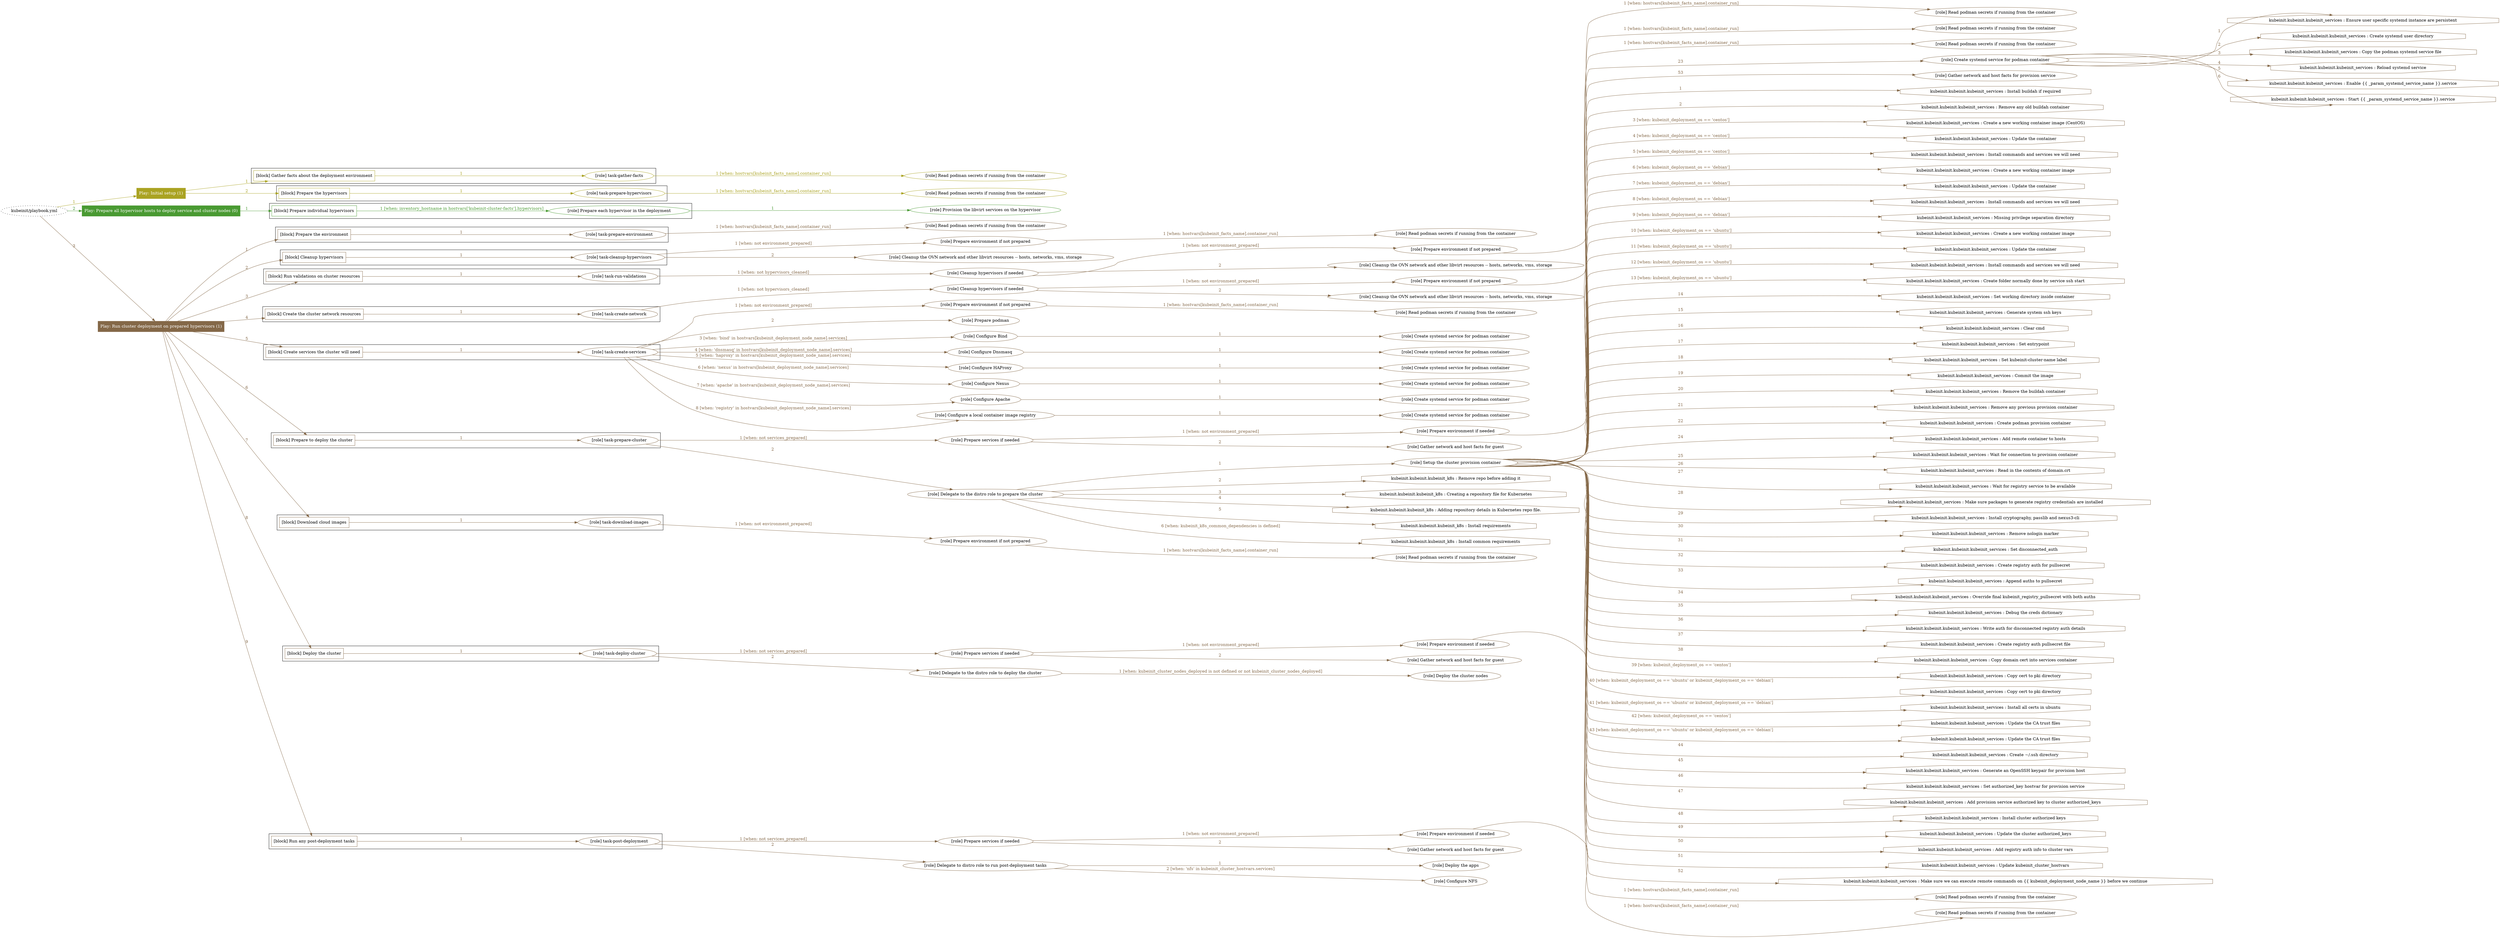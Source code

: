 digraph {
	graph [concentrate=true ordering=in rankdir=LR ratio=fill]
	edge [esep=5 sep=10]
	"kubeinit/playbook.yml" [id=root_node style=dotted]
	play_0ba2136a [label="Play: Initial setup (1)" color="#aaa322" fontcolor="#ffffff" id=play_0ba2136a shape=box style=filled tooltip=localhost]
	"kubeinit/playbook.yml" -> play_0ba2136a [label="1 " color="#aaa322" fontcolor="#aaa322" id=edge_332ae677 labeltooltip="1 " tooltip="1 "]
	subgraph "Read podman secrets if running from the container" {
		role_c14c9517 [label="[role] Read podman secrets if running from the container" color="#aaa322" id=role_c14c9517 tooltip="Read podman secrets if running from the container"]
	}
	subgraph "task-gather-facts" {
		role_7daa5fba [label="[role] task-gather-facts" color="#aaa322" id=role_7daa5fba tooltip="task-gather-facts"]
		role_7daa5fba -> role_c14c9517 [label="1 [when: hostvars[kubeinit_facts_name].container_run]" color="#aaa322" fontcolor="#aaa322" id=edge_89282aee labeltooltip="1 [when: hostvars[kubeinit_facts_name].container_run]" tooltip="1 [when: hostvars[kubeinit_facts_name].container_run]"]
	}
	subgraph "Read podman secrets if running from the container" {
		role_db1b0ba3 [label="[role] Read podman secrets if running from the container" color="#aaa322" id=role_db1b0ba3 tooltip="Read podman secrets if running from the container"]
	}
	subgraph "task-prepare-hypervisors" {
		role_7960cc71 [label="[role] task-prepare-hypervisors" color="#aaa322" id=role_7960cc71 tooltip="task-prepare-hypervisors"]
		role_7960cc71 -> role_db1b0ba3 [label="1 [when: hostvars[kubeinit_facts_name].container_run]" color="#aaa322" fontcolor="#aaa322" id=edge_1e0413d6 labeltooltip="1 [when: hostvars[kubeinit_facts_name].container_run]" tooltip="1 [when: hostvars[kubeinit_facts_name].container_run]"]
	}
	subgraph "Play: Initial setup (1)" {
		play_0ba2136a -> block_e71c51a2 [label=1 color="#aaa322" fontcolor="#aaa322" id=edge_403ffa52 labeltooltip=1 tooltip=1]
		subgraph cluster_block_e71c51a2 {
			block_e71c51a2 [label="[block] Gather facts about the deployment environment" color="#aaa322" id=block_e71c51a2 labeltooltip="Gather facts about the deployment environment" shape=box tooltip="Gather facts about the deployment environment"]
			block_e71c51a2 -> role_7daa5fba [label="1 " color="#aaa322" fontcolor="#aaa322" id=edge_ac3d7f9f labeltooltip="1 " tooltip="1 "]
		}
		play_0ba2136a -> block_d72e87c9 [label=2 color="#aaa322" fontcolor="#aaa322" id=edge_67ad3d27 labeltooltip=2 tooltip=2]
		subgraph cluster_block_d72e87c9 {
			block_d72e87c9 [label="[block] Prepare the hypervisors" color="#aaa322" id=block_d72e87c9 labeltooltip="Prepare the hypervisors" shape=box tooltip="Prepare the hypervisors"]
			block_d72e87c9 -> role_7960cc71 [label="1 " color="#aaa322" fontcolor="#aaa322" id=edge_ad7f5e03 labeltooltip="1 " tooltip="1 "]
		}
	}
	play_9544e704 [label="Play: Prepare all hypervisor hosts to deploy service and cluster nodes (0)" color="#499a32" fontcolor="#ffffff" id=play_9544e704 shape=box style=filled tooltip="Play: Prepare all hypervisor hosts to deploy service and cluster nodes (0)"]
	"kubeinit/playbook.yml" -> play_9544e704 [label="2 " color="#499a32" fontcolor="#499a32" id=edge_bacfd36c labeltooltip="2 " tooltip="2 "]
	subgraph "Provision the libvirt services on the hypervisor" {
		role_4ec8ac60 [label="[role] Provision the libvirt services on the hypervisor" color="#499a32" id=role_4ec8ac60 tooltip="Provision the libvirt services on the hypervisor"]
	}
	subgraph "Prepare each hypervisor in the deployment" {
		role_5397a190 [label="[role] Prepare each hypervisor in the deployment" color="#499a32" id=role_5397a190 tooltip="Prepare each hypervisor in the deployment"]
		role_5397a190 -> role_4ec8ac60 [label="1 " color="#499a32" fontcolor="#499a32" id=edge_c6e7a2c5 labeltooltip="1 " tooltip="1 "]
	}
	subgraph "Play: Prepare all hypervisor hosts to deploy service and cluster nodes (0)" {
		play_9544e704 -> block_567916b9 [label=1 color="#499a32" fontcolor="#499a32" id=edge_d78f35e6 labeltooltip=1 tooltip=1]
		subgraph cluster_block_567916b9 {
			block_567916b9 [label="[block] Prepare individual hypervisors" color="#499a32" id=block_567916b9 labeltooltip="Prepare individual hypervisors" shape=box tooltip="Prepare individual hypervisors"]
			block_567916b9 -> role_5397a190 [label="1 [when: inventory_hostname in hostvars['kubeinit-cluster-facts'].hypervisors]" color="#499a32" fontcolor="#499a32" id=edge_1f843fb1 labeltooltip="1 [when: inventory_hostname in hostvars['kubeinit-cluster-facts'].hypervisors]" tooltip="1 [when: inventory_hostname in hostvars['kubeinit-cluster-facts'].hypervisors]"]
		}
	}
	play_b18ec716 [label="Play: Run cluster deployment on prepared hypervisors (1)" color="#846848" fontcolor="#ffffff" id=play_b18ec716 shape=box style=filled tooltip=localhost]
	"kubeinit/playbook.yml" -> play_b18ec716 [label="3 " color="#846848" fontcolor="#846848" id=edge_6fe90cd3 labeltooltip="3 " tooltip="3 "]
	subgraph "Read podman secrets if running from the container" {
		role_c4cecdaf [label="[role] Read podman secrets if running from the container" color="#846848" id=role_c4cecdaf tooltip="Read podman secrets if running from the container"]
	}
	subgraph "task-prepare-environment" {
		role_ec1c5658 [label="[role] task-prepare-environment" color="#846848" id=role_ec1c5658 tooltip="task-prepare-environment"]
		role_ec1c5658 -> role_c4cecdaf [label="1 [when: hostvars[kubeinit_facts_name].container_run]" color="#846848" fontcolor="#846848" id=edge_9114af80 labeltooltip="1 [when: hostvars[kubeinit_facts_name].container_run]" tooltip="1 [when: hostvars[kubeinit_facts_name].container_run]"]
	}
	subgraph "Read podman secrets if running from the container" {
		role_b3ad7a47 [label="[role] Read podman secrets if running from the container" color="#846848" id=role_b3ad7a47 tooltip="Read podman secrets if running from the container"]
	}
	subgraph "Prepare environment if not prepared" {
		role_02d41097 [label="[role] Prepare environment if not prepared" color="#846848" id=role_02d41097 tooltip="Prepare environment if not prepared"]
		role_02d41097 -> role_b3ad7a47 [label="1 [when: hostvars[kubeinit_facts_name].container_run]" color="#846848" fontcolor="#846848" id=edge_b31ab987 labeltooltip="1 [when: hostvars[kubeinit_facts_name].container_run]" tooltip="1 [when: hostvars[kubeinit_facts_name].container_run]"]
	}
	subgraph "Cleanup the OVN network and other libvirt resources -- hosts, networks, vms, storage" {
		role_105a078b [label="[role] Cleanup the OVN network and other libvirt resources -- hosts, networks, vms, storage" color="#846848" id=role_105a078b tooltip="Cleanup the OVN network and other libvirt resources -- hosts, networks, vms, storage"]
	}
	subgraph "task-cleanup-hypervisors" {
		role_69e13b3a [label="[role] task-cleanup-hypervisors" color="#846848" id=role_69e13b3a tooltip="task-cleanup-hypervisors"]
		role_69e13b3a -> role_02d41097 [label="1 [when: not environment_prepared]" color="#846848" fontcolor="#846848" id=edge_9c469ee2 labeltooltip="1 [when: not environment_prepared]" tooltip="1 [when: not environment_prepared]"]
		role_69e13b3a -> role_105a078b [label="2 " color="#846848" fontcolor="#846848" id=edge_967cd816 labeltooltip="2 " tooltip="2 "]
	}
	subgraph "Read podman secrets if running from the container" {
		role_7f1274ab [label="[role] Read podman secrets if running from the container" color="#846848" id=role_7f1274ab tooltip="Read podman secrets if running from the container"]
	}
	subgraph "Prepare environment if not prepared" {
		role_98ac417e [label="[role] Prepare environment if not prepared" color="#846848" id=role_98ac417e tooltip="Prepare environment if not prepared"]
		role_98ac417e -> role_7f1274ab [label="1 [when: hostvars[kubeinit_facts_name].container_run]" color="#846848" fontcolor="#846848" id=edge_4436a02e labeltooltip="1 [when: hostvars[kubeinit_facts_name].container_run]" tooltip="1 [when: hostvars[kubeinit_facts_name].container_run]"]
	}
	subgraph "Cleanup the OVN network and other libvirt resources -- hosts, networks, vms, storage" {
		role_f9ce10bc [label="[role] Cleanup the OVN network and other libvirt resources -- hosts, networks, vms, storage" color="#846848" id=role_f9ce10bc tooltip="Cleanup the OVN network and other libvirt resources -- hosts, networks, vms, storage"]
	}
	subgraph "Cleanup hypervisors if needed" {
		role_553006a9 [label="[role] Cleanup hypervisors if needed" color="#846848" id=role_553006a9 tooltip="Cleanup hypervisors if needed"]
		role_553006a9 -> role_98ac417e [label="1 [when: not environment_prepared]" color="#846848" fontcolor="#846848" id=edge_1a784efb labeltooltip="1 [when: not environment_prepared]" tooltip="1 [when: not environment_prepared]"]
		role_553006a9 -> role_f9ce10bc [label="2 " color="#846848" fontcolor="#846848" id=edge_523fcb72 labeltooltip="2 " tooltip="2 "]
	}
	subgraph "task-run-validations" {
		role_cc6699e7 [label="[role] task-run-validations" color="#846848" id=role_cc6699e7 tooltip="task-run-validations"]
		role_cc6699e7 -> role_553006a9 [label="1 [when: not hypervisors_cleaned]" color="#846848" fontcolor="#846848" id=edge_fb75f1ad labeltooltip="1 [when: not hypervisors_cleaned]" tooltip="1 [when: not hypervisors_cleaned]"]
	}
	subgraph "Read podman secrets if running from the container" {
		role_2300cdd7 [label="[role] Read podman secrets if running from the container" color="#846848" id=role_2300cdd7 tooltip="Read podman secrets if running from the container"]
	}
	subgraph "Prepare environment if not prepared" {
		role_e1da5ed8 [label="[role] Prepare environment if not prepared" color="#846848" id=role_e1da5ed8 tooltip="Prepare environment if not prepared"]
		role_e1da5ed8 -> role_2300cdd7 [label="1 [when: hostvars[kubeinit_facts_name].container_run]" color="#846848" fontcolor="#846848" id=edge_66975244 labeltooltip="1 [when: hostvars[kubeinit_facts_name].container_run]" tooltip="1 [when: hostvars[kubeinit_facts_name].container_run]"]
	}
	subgraph "Cleanup the OVN network and other libvirt resources -- hosts, networks, vms, storage" {
		role_d4ea939c [label="[role] Cleanup the OVN network and other libvirt resources -- hosts, networks, vms, storage" color="#846848" id=role_d4ea939c tooltip="Cleanup the OVN network and other libvirt resources -- hosts, networks, vms, storage"]
	}
	subgraph "Cleanup hypervisors if needed" {
		role_f3ccf241 [label="[role] Cleanup hypervisors if needed" color="#846848" id=role_f3ccf241 tooltip="Cleanup hypervisors if needed"]
		role_f3ccf241 -> role_e1da5ed8 [label="1 [when: not environment_prepared]" color="#846848" fontcolor="#846848" id=edge_3c836bc2 labeltooltip="1 [when: not environment_prepared]" tooltip="1 [when: not environment_prepared]"]
		role_f3ccf241 -> role_d4ea939c [label="2 " color="#846848" fontcolor="#846848" id=edge_455e53e6 labeltooltip="2 " tooltip="2 "]
	}
	subgraph "task-create-network" {
		role_f9ac57cb [label="[role] task-create-network" color="#846848" id=role_f9ac57cb tooltip="task-create-network"]
		role_f9ac57cb -> role_f3ccf241 [label="1 [when: not hypervisors_cleaned]" color="#846848" fontcolor="#846848" id=edge_8172005e labeltooltip="1 [when: not hypervisors_cleaned]" tooltip="1 [when: not hypervisors_cleaned]"]
	}
	subgraph "Read podman secrets if running from the container" {
		role_d013100e [label="[role] Read podman secrets if running from the container" color="#846848" id=role_d013100e tooltip="Read podman secrets if running from the container"]
	}
	subgraph "Prepare environment if not prepared" {
		role_8fdbf82b [label="[role] Prepare environment if not prepared" color="#846848" id=role_8fdbf82b tooltip="Prepare environment if not prepared"]
		role_8fdbf82b -> role_d013100e [label="1 [when: hostvars[kubeinit_facts_name].container_run]" color="#846848" fontcolor="#846848" id=edge_6524a38d labeltooltip="1 [when: hostvars[kubeinit_facts_name].container_run]" tooltip="1 [when: hostvars[kubeinit_facts_name].container_run]"]
	}
	subgraph "Prepare podman" {
		role_a74ee937 [label="[role] Prepare podman" color="#846848" id=role_a74ee937 tooltip="Prepare podman"]
	}
	subgraph "Create systemd service for podman container" {
		role_bd79883c [label="[role] Create systemd service for podman container" color="#846848" id=role_bd79883c tooltip="Create systemd service for podman container"]
	}
	subgraph "Configure Bind" {
		role_3076d613 [label="[role] Configure Bind" color="#846848" id=role_3076d613 tooltip="Configure Bind"]
		role_3076d613 -> role_bd79883c [label="1 " color="#846848" fontcolor="#846848" id=edge_b653f6b6 labeltooltip="1 " tooltip="1 "]
	}
	subgraph "Create systemd service for podman container" {
		role_860301b8 [label="[role] Create systemd service for podman container" color="#846848" id=role_860301b8 tooltip="Create systemd service for podman container"]
	}
	subgraph "Configure Dnsmasq" {
		role_c1beb1f9 [label="[role] Configure Dnsmasq" color="#846848" id=role_c1beb1f9 tooltip="Configure Dnsmasq"]
		role_c1beb1f9 -> role_860301b8 [label="1 " color="#846848" fontcolor="#846848" id=edge_88a6302c labeltooltip="1 " tooltip="1 "]
	}
	subgraph "Create systemd service for podman container" {
		role_5808fc3a [label="[role] Create systemd service for podman container" color="#846848" id=role_5808fc3a tooltip="Create systemd service for podman container"]
	}
	subgraph "Configure HAProxy" {
		role_23f6b874 [label="[role] Configure HAProxy" color="#846848" id=role_23f6b874 tooltip="Configure HAProxy"]
		role_23f6b874 -> role_5808fc3a [label="1 " color="#846848" fontcolor="#846848" id=edge_61654476 labeltooltip="1 " tooltip="1 "]
	}
	subgraph "Create systemd service for podman container" {
		role_d85bd9c1 [label="[role] Create systemd service for podman container" color="#846848" id=role_d85bd9c1 tooltip="Create systemd service for podman container"]
	}
	subgraph "Configure Nexus" {
		role_9171866d [label="[role] Configure Nexus" color="#846848" id=role_9171866d tooltip="Configure Nexus"]
		role_9171866d -> role_d85bd9c1 [label="1 " color="#846848" fontcolor="#846848" id=edge_f7c415fc labeltooltip="1 " tooltip="1 "]
	}
	subgraph "Create systemd service for podman container" {
		role_10016ae5 [label="[role] Create systemd service for podman container" color="#846848" id=role_10016ae5 tooltip="Create systemd service for podman container"]
	}
	subgraph "Configure Apache" {
		role_c667eaf4 [label="[role] Configure Apache" color="#846848" id=role_c667eaf4 tooltip="Configure Apache"]
		role_c667eaf4 -> role_10016ae5 [label="1 " color="#846848" fontcolor="#846848" id=edge_6b9ccc88 labeltooltip="1 " tooltip="1 "]
	}
	subgraph "Create systemd service for podman container" {
		role_b136ef25 [label="[role] Create systemd service for podman container" color="#846848" id=role_b136ef25 tooltip="Create systemd service for podman container"]
	}
	subgraph "Configure a local container image registry" {
		role_600428c1 [label="[role] Configure a local container image registry" color="#846848" id=role_600428c1 tooltip="Configure a local container image registry"]
		role_600428c1 -> role_b136ef25 [label="1 " color="#846848" fontcolor="#846848" id=edge_30e18cb2 labeltooltip="1 " tooltip="1 "]
	}
	subgraph "task-create-services" {
		role_df6e6a59 [label="[role] task-create-services" color="#846848" id=role_df6e6a59 tooltip="task-create-services"]
		role_df6e6a59 -> role_8fdbf82b [label="1 [when: not environment_prepared]" color="#846848" fontcolor="#846848" id=edge_d7bdbea6 labeltooltip="1 [when: not environment_prepared]" tooltip="1 [when: not environment_prepared]"]
		role_df6e6a59 -> role_a74ee937 [label="2 " color="#846848" fontcolor="#846848" id=edge_711145c2 labeltooltip="2 " tooltip="2 "]
		role_df6e6a59 -> role_3076d613 [label="3 [when: 'bind' in hostvars[kubeinit_deployment_node_name].services]" color="#846848" fontcolor="#846848" id=edge_3589ae02 labeltooltip="3 [when: 'bind' in hostvars[kubeinit_deployment_node_name].services]" tooltip="3 [when: 'bind' in hostvars[kubeinit_deployment_node_name].services]"]
		role_df6e6a59 -> role_c1beb1f9 [label="4 [when: 'dnsmasq' in hostvars[kubeinit_deployment_node_name].services]" color="#846848" fontcolor="#846848" id=edge_1629a50a labeltooltip="4 [when: 'dnsmasq' in hostvars[kubeinit_deployment_node_name].services]" tooltip="4 [when: 'dnsmasq' in hostvars[kubeinit_deployment_node_name].services]"]
		role_df6e6a59 -> role_23f6b874 [label="5 [when: 'haproxy' in hostvars[kubeinit_deployment_node_name].services]" color="#846848" fontcolor="#846848" id=edge_6f872469 labeltooltip="5 [when: 'haproxy' in hostvars[kubeinit_deployment_node_name].services]" tooltip="5 [when: 'haproxy' in hostvars[kubeinit_deployment_node_name].services]"]
		role_df6e6a59 -> role_9171866d [label="6 [when: 'nexus' in hostvars[kubeinit_deployment_node_name].services]" color="#846848" fontcolor="#846848" id=edge_265f8070 labeltooltip="6 [when: 'nexus' in hostvars[kubeinit_deployment_node_name].services]" tooltip="6 [when: 'nexus' in hostvars[kubeinit_deployment_node_name].services]"]
		role_df6e6a59 -> role_c667eaf4 [label="7 [when: 'apache' in hostvars[kubeinit_deployment_node_name].services]" color="#846848" fontcolor="#846848" id=edge_6211f787 labeltooltip="7 [when: 'apache' in hostvars[kubeinit_deployment_node_name].services]" tooltip="7 [when: 'apache' in hostvars[kubeinit_deployment_node_name].services]"]
		role_df6e6a59 -> role_600428c1 [label="8 [when: 'registry' in hostvars[kubeinit_deployment_node_name].services]" color="#846848" fontcolor="#846848" id=edge_b5a06f01 labeltooltip="8 [when: 'registry' in hostvars[kubeinit_deployment_node_name].services]" tooltip="8 [when: 'registry' in hostvars[kubeinit_deployment_node_name].services]"]
	}
	subgraph "Read podman secrets if running from the container" {
		role_c348fe24 [label="[role] Read podman secrets if running from the container" color="#846848" id=role_c348fe24 tooltip="Read podman secrets if running from the container"]
	}
	subgraph "Prepare environment if needed" {
		role_11c9d483 [label="[role] Prepare environment if needed" color="#846848" id=role_11c9d483 tooltip="Prepare environment if needed"]
		role_11c9d483 -> role_c348fe24 [label="1 [when: hostvars[kubeinit_facts_name].container_run]" color="#846848" fontcolor="#846848" id=edge_e47213ed labeltooltip="1 [when: hostvars[kubeinit_facts_name].container_run]" tooltip="1 [when: hostvars[kubeinit_facts_name].container_run]"]
	}
	subgraph "Gather network and host facts for guest" {
		role_8d29f930 [label="[role] Gather network and host facts for guest" color="#846848" id=role_8d29f930 tooltip="Gather network and host facts for guest"]
	}
	subgraph "Prepare services if needed" {
		role_997c5fde [label="[role] Prepare services if needed" color="#846848" id=role_997c5fde tooltip="Prepare services if needed"]
		role_997c5fde -> role_11c9d483 [label="1 [when: not environment_prepared]" color="#846848" fontcolor="#846848" id=edge_046222c7 labeltooltip="1 [when: not environment_prepared]" tooltip="1 [when: not environment_prepared]"]
		role_997c5fde -> role_8d29f930 [label="2 " color="#846848" fontcolor="#846848" id=edge_2f64a11a labeltooltip="2 " tooltip="2 "]
	}
	subgraph "Create systemd service for podman container" {
		role_7e517680 [label="[role] Create systemd service for podman container" color="#846848" id=role_7e517680 tooltip="Create systemd service for podman container"]
		task_e3fd426e [label="kubeinit.kubeinit.kubeinit_services : Ensure user specific systemd instance are persistent" color="#846848" id=task_e3fd426e shape=octagon tooltip="kubeinit.kubeinit.kubeinit_services : Ensure user specific systemd instance are persistent"]
		role_7e517680 -> task_e3fd426e [label="1 " color="#846848" fontcolor="#846848" id=edge_7b5674c5 labeltooltip="1 " tooltip="1 "]
		task_47b87043 [label="kubeinit.kubeinit.kubeinit_services : Create systemd user directory" color="#846848" id=task_47b87043 shape=octagon tooltip="kubeinit.kubeinit.kubeinit_services : Create systemd user directory"]
		role_7e517680 -> task_47b87043 [label="2 " color="#846848" fontcolor="#846848" id=edge_207fb28a labeltooltip="2 " tooltip="2 "]
		task_6f79611b [label="kubeinit.kubeinit.kubeinit_services : Copy the podman systemd service file" color="#846848" id=task_6f79611b shape=octagon tooltip="kubeinit.kubeinit.kubeinit_services : Copy the podman systemd service file"]
		role_7e517680 -> task_6f79611b [label="3 " color="#846848" fontcolor="#846848" id=edge_e4b59ec5 labeltooltip="3 " tooltip="3 "]
		task_bb8818fa [label="kubeinit.kubeinit.kubeinit_services : Reload systemd service" color="#846848" id=task_bb8818fa shape=octagon tooltip="kubeinit.kubeinit.kubeinit_services : Reload systemd service"]
		role_7e517680 -> task_bb8818fa [label="4 " color="#846848" fontcolor="#846848" id=edge_f98791cf labeltooltip="4 " tooltip="4 "]
		task_b9e3bd03 [label="kubeinit.kubeinit.kubeinit_services : Enable {{ _param_systemd_service_name }}.service" color="#846848" id=task_b9e3bd03 shape=octagon tooltip="kubeinit.kubeinit.kubeinit_services : Enable {{ _param_systemd_service_name }}.service"]
		role_7e517680 -> task_b9e3bd03 [label="5 " color="#846848" fontcolor="#846848" id=edge_67721a7e labeltooltip="5 " tooltip="5 "]
		task_c9441a13 [label="kubeinit.kubeinit.kubeinit_services : Start {{ _param_systemd_service_name }}.service" color="#846848" id=task_c9441a13 shape=octagon tooltip="kubeinit.kubeinit.kubeinit_services : Start {{ _param_systemd_service_name }}.service"]
		role_7e517680 -> task_c9441a13 [label="6 " color="#846848" fontcolor="#846848" id=edge_f9ffc861 labeltooltip="6 " tooltip="6 "]
	}
	subgraph "Gather network and host facts for provision service" {
		role_1fe47148 [label="[role] Gather network and host facts for provision service" color="#846848" id=role_1fe47148 tooltip="Gather network and host facts for provision service"]
	}
	subgraph "Setup the cluster provision container" {
		role_d51685d5 [label="[role] Setup the cluster provision container" color="#846848" id=role_d51685d5 tooltip="Setup the cluster provision container"]
		task_f02abffd [label="kubeinit.kubeinit.kubeinit_services : Install buildah if required" color="#846848" id=task_f02abffd shape=octagon tooltip="kubeinit.kubeinit.kubeinit_services : Install buildah if required"]
		role_d51685d5 -> task_f02abffd [label="1 " color="#846848" fontcolor="#846848" id=edge_524f3141 labeltooltip="1 " tooltip="1 "]
		task_51d1bb4f [label="kubeinit.kubeinit.kubeinit_services : Remove any old buildah container" color="#846848" id=task_51d1bb4f shape=octagon tooltip="kubeinit.kubeinit.kubeinit_services : Remove any old buildah container"]
		role_d51685d5 -> task_51d1bb4f [label="2 " color="#846848" fontcolor="#846848" id=edge_cee35186 labeltooltip="2 " tooltip="2 "]
		task_edfacff5 [label="kubeinit.kubeinit.kubeinit_services : Create a new working container image (CentOS)" color="#846848" id=task_edfacff5 shape=octagon tooltip="kubeinit.kubeinit.kubeinit_services : Create a new working container image (CentOS)"]
		role_d51685d5 -> task_edfacff5 [label="3 [when: kubeinit_deployment_os == 'centos']" color="#846848" fontcolor="#846848" id=edge_aa7d53ed labeltooltip="3 [when: kubeinit_deployment_os == 'centos']" tooltip="3 [when: kubeinit_deployment_os == 'centos']"]
		task_e5978ac1 [label="kubeinit.kubeinit.kubeinit_services : Update the container" color="#846848" id=task_e5978ac1 shape=octagon tooltip="kubeinit.kubeinit.kubeinit_services : Update the container"]
		role_d51685d5 -> task_e5978ac1 [label="4 [when: kubeinit_deployment_os == 'centos']" color="#846848" fontcolor="#846848" id=edge_3ab5a23d labeltooltip="4 [when: kubeinit_deployment_os == 'centos']" tooltip="4 [when: kubeinit_deployment_os == 'centos']"]
		task_199c5ae1 [label="kubeinit.kubeinit.kubeinit_services : Install commands and services we will need" color="#846848" id=task_199c5ae1 shape=octagon tooltip="kubeinit.kubeinit.kubeinit_services : Install commands and services we will need"]
		role_d51685d5 -> task_199c5ae1 [label="5 [when: kubeinit_deployment_os == 'centos']" color="#846848" fontcolor="#846848" id=edge_b4f37ba4 labeltooltip="5 [when: kubeinit_deployment_os == 'centos']" tooltip="5 [when: kubeinit_deployment_os == 'centos']"]
		task_c5e5cdfb [label="kubeinit.kubeinit.kubeinit_services : Create a new working container image" color="#846848" id=task_c5e5cdfb shape=octagon tooltip="kubeinit.kubeinit.kubeinit_services : Create a new working container image"]
		role_d51685d5 -> task_c5e5cdfb [label="6 [when: kubeinit_deployment_os == 'debian']" color="#846848" fontcolor="#846848" id=edge_6bb06caa labeltooltip="6 [when: kubeinit_deployment_os == 'debian']" tooltip="6 [when: kubeinit_deployment_os == 'debian']"]
		task_f25e94ea [label="kubeinit.kubeinit.kubeinit_services : Update the container" color="#846848" id=task_f25e94ea shape=octagon tooltip="kubeinit.kubeinit.kubeinit_services : Update the container"]
		role_d51685d5 -> task_f25e94ea [label="7 [when: kubeinit_deployment_os == 'debian']" color="#846848" fontcolor="#846848" id=edge_e82a4c27 labeltooltip="7 [when: kubeinit_deployment_os == 'debian']" tooltip="7 [when: kubeinit_deployment_os == 'debian']"]
		task_af51fea4 [label="kubeinit.kubeinit.kubeinit_services : Install commands and services we will need" color="#846848" id=task_af51fea4 shape=octagon tooltip="kubeinit.kubeinit.kubeinit_services : Install commands and services we will need"]
		role_d51685d5 -> task_af51fea4 [label="8 [when: kubeinit_deployment_os == 'debian']" color="#846848" fontcolor="#846848" id=edge_9b23b7c0 labeltooltip="8 [when: kubeinit_deployment_os == 'debian']" tooltip="8 [when: kubeinit_deployment_os == 'debian']"]
		task_9bdf6b92 [label="kubeinit.kubeinit.kubeinit_services : Missing privilege separation directory" color="#846848" id=task_9bdf6b92 shape=octagon tooltip="kubeinit.kubeinit.kubeinit_services : Missing privilege separation directory"]
		role_d51685d5 -> task_9bdf6b92 [label="9 [when: kubeinit_deployment_os == 'debian']" color="#846848" fontcolor="#846848" id=edge_c021fcde labeltooltip="9 [when: kubeinit_deployment_os == 'debian']" tooltip="9 [when: kubeinit_deployment_os == 'debian']"]
		task_fba0056e [label="kubeinit.kubeinit.kubeinit_services : Create a new working container image" color="#846848" id=task_fba0056e shape=octagon tooltip="kubeinit.kubeinit.kubeinit_services : Create a new working container image"]
		role_d51685d5 -> task_fba0056e [label="10 [when: kubeinit_deployment_os == 'ubuntu']" color="#846848" fontcolor="#846848" id=edge_59e3b97b labeltooltip="10 [when: kubeinit_deployment_os == 'ubuntu']" tooltip="10 [when: kubeinit_deployment_os == 'ubuntu']"]
		task_a9651ffd [label="kubeinit.kubeinit.kubeinit_services : Update the container" color="#846848" id=task_a9651ffd shape=octagon tooltip="kubeinit.kubeinit.kubeinit_services : Update the container"]
		role_d51685d5 -> task_a9651ffd [label="11 [when: kubeinit_deployment_os == 'ubuntu']" color="#846848" fontcolor="#846848" id=edge_797386d7 labeltooltip="11 [when: kubeinit_deployment_os == 'ubuntu']" tooltip="11 [when: kubeinit_deployment_os == 'ubuntu']"]
		task_05ced828 [label="kubeinit.kubeinit.kubeinit_services : Install commands and services we will need" color="#846848" id=task_05ced828 shape=octagon tooltip="kubeinit.kubeinit.kubeinit_services : Install commands and services we will need"]
		role_d51685d5 -> task_05ced828 [label="12 [when: kubeinit_deployment_os == 'ubuntu']" color="#846848" fontcolor="#846848" id=edge_a0c25dad labeltooltip="12 [when: kubeinit_deployment_os == 'ubuntu']" tooltip="12 [when: kubeinit_deployment_os == 'ubuntu']"]
		task_31628174 [label="kubeinit.kubeinit.kubeinit_services : Create folder normally done by service ssh start" color="#846848" id=task_31628174 shape=octagon tooltip="kubeinit.kubeinit.kubeinit_services : Create folder normally done by service ssh start"]
		role_d51685d5 -> task_31628174 [label="13 [when: kubeinit_deployment_os == 'ubuntu']" color="#846848" fontcolor="#846848" id=edge_821c8d47 labeltooltip="13 [when: kubeinit_deployment_os == 'ubuntu']" tooltip="13 [when: kubeinit_deployment_os == 'ubuntu']"]
		task_80da6f7e [label="kubeinit.kubeinit.kubeinit_services : Set working directory inside container" color="#846848" id=task_80da6f7e shape=octagon tooltip="kubeinit.kubeinit.kubeinit_services : Set working directory inside container"]
		role_d51685d5 -> task_80da6f7e [label="14 " color="#846848" fontcolor="#846848" id=edge_94954242 labeltooltip="14 " tooltip="14 "]
		task_c9ddcbbf [label="kubeinit.kubeinit.kubeinit_services : Generate system ssh keys" color="#846848" id=task_c9ddcbbf shape=octagon tooltip="kubeinit.kubeinit.kubeinit_services : Generate system ssh keys"]
		role_d51685d5 -> task_c9ddcbbf [label="15 " color="#846848" fontcolor="#846848" id=edge_2b6c138a labeltooltip="15 " tooltip="15 "]
		task_0ade0e5a [label="kubeinit.kubeinit.kubeinit_services : Clear cmd" color="#846848" id=task_0ade0e5a shape=octagon tooltip="kubeinit.kubeinit.kubeinit_services : Clear cmd"]
		role_d51685d5 -> task_0ade0e5a [label="16 " color="#846848" fontcolor="#846848" id=edge_406843b9 labeltooltip="16 " tooltip="16 "]
		task_8636c6cd [label="kubeinit.kubeinit.kubeinit_services : Set entrypoint" color="#846848" id=task_8636c6cd shape=octagon tooltip="kubeinit.kubeinit.kubeinit_services : Set entrypoint"]
		role_d51685d5 -> task_8636c6cd [label="17 " color="#846848" fontcolor="#846848" id=edge_1320fe51 labeltooltip="17 " tooltip="17 "]
		task_80b8639e [label="kubeinit.kubeinit.kubeinit_services : Set kubeinit-cluster-name label" color="#846848" id=task_80b8639e shape=octagon tooltip="kubeinit.kubeinit.kubeinit_services : Set kubeinit-cluster-name label"]
		role_d51685d5 -> task_80b8639e [label="18 " color="#846848" fontcolor="#846848" id=edge_3cca2781 labeltooltip="18 " tooltip="18 "]
		task_9e03425e [label="kubeinit.kubeinit.kubeinit_services : Commit the image" color="#846848" id=task_9e03425e shape=octagon tooltip="kubeinit.kubeinit.kubeinit_services : Commit the image"]
		role_d51685d5 -> task_9e03425e [label="19 " color="#846848" fontcolor="#846848" id=edge_cd7852c7 labeltooltip="19 " tooltip="19 "]
		task_982ee4ef [label="kubeinit.kubeinit.kubeinit_services : Remove the buildah container" color="#846848" id=task_982ee4ef shape=octagon tooltip="kubeinit.kubeinit.kubeinit_services : Remove the buildah container"]
		role_d51685d5 -> task_982ee4ef [label="20 " color="#846848" fontcolor="#846848" id=edge_0e6a5231 labeltooltip="20 " tooltip="20 "]
		task_cf05c081 [label="kubeinit.kubeinit.kubeinit_services : Remove any previous provision container" color="#846848" id=task_cf05c081 shape=octagon tooltip="kubeinit.kubeinit.kubeinit_services : Remove any previous provision container"]
		role_d51685d5 -> task_cf05c081 [label="21 " color="#846848" fontcolor="#846848" id=edge_2d3f21f2 labeltooltip="21 " tooltip="21 "]
		task_9eb9a491 [label="kubeinit.kubeinit.kubeinit_services : Create podman provision container" color="#846848" id=task_9eb9a491 shape=octagon tooltip="kubeinit.kubeinit.kubeinit_services : Create podman provision container"]
		role_d51685d5 -> task_9eb9a491 [label="22 " color="#846848" fontcolor="#846848" id=edge_3b2586f5 labeltooltip="22 " tooltip="22 "]
		role_d51685d5 -> role_7e517680 [label="23 " color="#846848" fontcolor="#846848" id=edge_d0a706ee labeltooltip="23 " tooltip="23 "]
		task_e614ac18 [label="kubeinit.kubeinit.kubeinit_services : Add remote container to hosts" color="#846848" id=task_e614ac18 shape=octagon tooltip="kubeinit.kubeinit.kubeinit_services : Add remote container to hosts"]
		role_d51685d5 -> task_e614ac18 [label="24 " color="#846848" fontcolor="#846848" id=edge_80ceee03 labeltooltip="24 " tooltip="24 "]
		task_ec44831e [label="kubeinit.kubeinit.kubeinit_services : Wait for connection to provision container" color="#846848" id=task_ec44831e shape=octagon tooltip="kubeinit.kubeinit.kubeinit_services : Wait for connection to provision container"]
		role_d51685d5 -> task_ec44831e [label="25 " color="#846848" fontcolor="#846848" id=edge_984b247f labeltooltip="25 " tooltip="25 "]
		task_c352fce5 [label="kubeinit.kubeinit.kubeinit_services : Read in the contents of domain.crt" color="#846848" id=task_c352fce5 shape=octagon tooltip="kubeinit.kubeinit.kubeinit_services : Read in the contents of domain.crt"]
		role_d51685d5 -> task_c352fce5 [label="26 " color="#846848" fontcolor="#846848" id=edge_f38ea57c labeltooltip="26 " tooltip="26 "]
		task_861690f9 [label="kubeinit.kubeinit.kubeinit_services : Wait for registry service to be available" color="#846848" id=task_861690f9 shape=octagon tooltip="kubeinit.kubeinit.kubeinit_services : Wait for registry service to be available"]
		role_d51685d5 -> task_861690f9 [label="27 " color="#846848" fontcolor="#846848" id=edge_98ec2c34 labeltooltip="27 " tooltip="27 "]
		task_6c4c4b36 [label="kubeinit.kubeinit.kubeinit_services : Make sure packages to generate registry credentials are installed" color="#846848" id=task_6c4c4b36 shape=octagon tooltip="kubeinit.kubeinit.kubeinit_services : Make sure packages to generate registry credentials are installed"]
		role_d51685d5 -> task_6c4c4b36 [label="28 " color="#846848" fontcolor="#846848" id=edge_6244ff6d labeltooltip="28 " tooltip="28 "]
		task_25552050 [label="kubeinit.kubeinit.kubeinit_services : Install cryptography, passlib and nexus3-cli" color="#846848" id=task_25552050 shape=octagon tooltip="kubeinit.kubeinit.kubeinit_services : Install cryptography, passlib and nexus3-cli"]
		role_d51685d5 -> task_25552050 [label="29 " color="#846848" fontcolor="#846848" id=edge_92f7264d labeltooltip="29 " tooltip="29 "]
		task_68ffa558 [label="kubeinit.kubeinit.kubeinit_services : Remove nologin marker" color="#846848" id=task_68ffa558 shape=octagon tooltip="kubeinit.kubeinit.kubeinit_services : Remove nologin marker"]
		role_d51685d5 -> task_68ffa558 [label="30 " color="#846848" fontcolor="#846848" id=edge_2486073c labeltooltip="30 " tooltip="30 "]
		task_6524fa84 [label="kubeinit.kubeinit.kubeinit_services : Set disconnected_auth" color="#846848" id=task_6524fa84 shape=octagon tooltip="kubeinit.kubeinit.kubeinit_services : Set disconnected_auth"]
		role_d51685d5 -> task_6524fa84 [label="31 " color="#846848" fontcolor="#846848" id=edge_b047de1b labeltooltip="31 " tooltip="31 "]
		task_25ce1677 [label="kubeinit.kubeinit.kubeinit_services : Create registry auth for pullsecret" color="#846848" id=task_25ce1677 shape=octagon tooltip="kubeinit.kubeinit.kubeinit_services : Create registry auth for pullsecret"]
		role_d51685d5 -> task_25ce1677 [label="32 " color="#846848" fontcolor="#846848" id=edge_0451f669 labeltooltip="32 " tooltip="32 "]
		task_58999557 [label="kubeinit.kubeinit.kubeinit_services : Append auths to pullsecret" color="#846848" id=task_58999557 shape=octagon tooltip="kubeinit.kubeinit.kubeinit_services : Append auths to pullsecret"]
		role_d51685d5 -> task_58999557 [label="33 " color="#846848" fontcolor="#846848" id=edge_a30e4195 labeltooltip="33 " tooltip="33 "]
		task_ec3ac6f5 [label="kubeinit.kubeinit.kubeinit_services : Override final kubeinit_registry_pullsecret with both auths" color="#846848" id=task_ec3ac6f5 shape=octagon tooltip="kubeinit.kubeinit.kubeinit_services : Override final kubeinit_registry_pullsecret with both auths"]
		role_d51685d5 -> task_ec3ac6f5 [label="34 " color="#846848" fontcolor="#846848" id=edge_13995c45 labeltooltip="34 " tooltip="34 "]
		task_ee2cfd54 [label="kubeinit.kubeinit.kubeinit_services : Debug the creds dictionary" color="#846848" id=task_ee2cfd54 shape=octagon tooltip="kubeinit.kubeinit.kubeinit_services : Debug the creds dictionary"]
		role_d51685d5 -> task_ee2cfd54 [label="35 " color="#846848" fontcolor="#846848" id=edge_6048ace7 labeltooltip="35 " tooltip="35 "]
		task_3a827891 [label="kubeinit.kubeinit.kubeinit_services : Write auth for disconnected registry auth details" color="#846848" id=task_3a827891 shape=octagon tooltip="kubeinit.kubeinit.kubeinit_services : Write auth for disconnected registry auth details"]
		role_d51685d5 -> task_3a827891 [label="36 " color="#846848" fontcolor="#846848" id=edge_99c8f3e8 labeltooltip="36 " tooltip="36 "]
		task_f1bdb20d [label="kubeinit.kubeinit.kubeinit_services : Create registry auth pullsecret file" color="#846848" id=task_f1bdb20d shape=octagon tooltip="kubeinit.kubeinit.kubeinit_services : Create registry auth pullsecret file"]
		role_d51685d5 -> task_f1bdb20d [label="37 " color="#846848" fontcolor="#846848" id=edge_3b63fb83 labeltooltip="37 " tooltip="37 "]
		task_27ee6db0 [label="kubeinit.kubeinit.kubeinit_services : Copy domain cert into services container" color="#846848" id=task_27ee6db0 shape=octagon tooltip="kubeinit.kubeinit.kubeinit_services : Copy domain cert into services container"]
		role_d51685d5 -> task_27ee6db0 [label="38 " color="#846848" fontcolor="#846848" id=edge_d431da01 labeltooltip="38 " tooltip="38 "]
		task_ba1e9ff1 [label="kubeinit.kubeinit.kubeinit_services : Copy cert to pki directory" color="#846848" id=task_ba1e9ff1 shape=octagon tooltip="kubeinit.kubeinit.kubeinit_services : Copy cert to pki directory"]
		role_d51685d5 -> task_ba1e9ff1 [label="39 [when: kubeinit_deployment_os == 'centos']" color="#846848" fontcolor="#846848" id=edge_c1e46f1c labeltooltip="39 [when: kubeinit_deployment_os == 'centos']" tooltip="39 [when: kubeinit_deployment_os == 'centos']"]
		task_0690ea18 [label="kubeinit.kubeinit.kubeinit_services : Copy cert to pki directory" color="#846848" id=task_0690ea18 shape=octagon tooltip="kubeinit.kubeinit.kubeinit_services : Copy cert to pki directory"]
		role_d51685d5 -> task_0690ea18 [label="40 [when: kubeinit_deployment_os == 'ubuntu' or kubeinit_deployment_os == 'debian']" color="#846848" fontcolor="#846848" id=edge_ddc1dfe0 labeltooltip="40 [when: kubeinit_deployment_os == 'ubuntu' or kubeinit_deployment_os == 'debian']" tooltip="40 [when: kubeinit_deployment_os == 'ubuntu' or kubeinit_deployment_os == 'debian']"]
		task_5567e573 [label="kubeinit.kubeinit.kubeinit_services : Install all certs in ubuntu" color="#846848" id=task_5567e573 shape=octagon tooltip="kubeinit.kubeinit.kubeinit_services : Install all certs in ubuntu"]
		role_d51685d5 -> task_5567e573 [label="41 [when: kubeinit_deployment_os == 'ubuntu' or kubeinit_deployment_os == 'debian']" color="#846848" fontcolor="#846848" id=edge_4376c496 labeltooltip="41 [when: kubeinit_deployment_os == 'ubuntu' or kubeinit_deployment_os == 'debian']" tooltip="41 [when: kubeinit_deployment_os == 'ubuntu' or kubeinit_deployment_os == 'debian']"]
		task_79d74f30 [label="kubeinit.kubeinit.kubeinit_services : Update the CA trust files" color="#846848" id=task_79d74f30 shape=octagon tooltip="kubeinit.kubeinit.kubeinit_services : Update the CA trust files"]
		role_d51685d5 -> task_79d74f30 [label="42 [when: kubeinit_deployment_os == 'centos']" color="#846848" fontcolor="#846848" id=edge_23e3fe0e labeltooltip="42 [when: kubeinit_deployment_os == 'centos']" tooltip="42 [when: kubeinit_deployment_os == 'centos']"]
		task_2708f4fb [label="kubeinit.kubeinit.kubeinit_services : Update the CA trust files" color="#846848" id=task_2708f4fb shape=octagon tooltip="kubeinit.kubeinit.kubeinit_services : Update the CA trust files"]
		role_d51685d5 -> task_2708f4fb [label="43 [when: kubeinit_deployment_os == 'ubuntu' or kubeinit_deployment_os == 'debian']" color="#846848" fontcolor="#846848" id=edge_8fbeb145 labeltooltip="43 [when: kubeinit_deployment_os == 'ubuntu' or kubeinit_deployment_os == 'debian']" tooltip="43 [when: kubeinit_deployment_os == 'ubuntu' or kubeinit_deployment_os == 'debian']"]
		task_ab537415 [label="kubeinit.kubeinit.kubeinit_services : Create ~/.ssh directory" color="#846848" id=task_ab537415 shape=octagon tooltip="kubeinit.kubeinit.kubeinit_services : Create ~/.ssh directory"]
		role_d51685d5 -> task_ab537415 [label="44 " color="#846848" fontcolor="#846848" id=edge_fc792ce5 labeltooltip="44 " tooltip="44 "]
		task_7ac8e7fd [label="kubeinit.kubeinit.kubeinit_services : Generate an OpenSSH keypair for provision host" color="#846848" id=task_7ac8e7fd shape=octagon tooltip="kubeinit.kubeinit.kubeinit_services : Generate an OpenSSH keypair for provision host"]
		role_d51685d5 -> task_7ac8e7fd [label="45 " color="#846848" fontcolor="#846848" id=edge_020776c1 labeltooltip="45 " tooltip="45 "]
		task_8bdc9859 [label="kubeinit.kubeinit.kubeinit_services : Set authorized_key hostvar for provision service" color="#846848" id=task_8bdc9859 shape=octagon tooltip="kubeinit.kubeinit.kubeinit_services : Set authorized_key hostvar for provision service"]
		role_d51685d5 -> task_8bdc9859 [label="46 " color="#846848" fontcolor="#846848" id=edge_d93e2796 labeltooltip="46 " tooltip="46 "]
		task_4c3670ff [label="kubeinit.kubeinit.kubeinit_services : Add provision service authorized key to cluster authorized_keys" color="#846848" id=task_4c3670ff shape=octagon tooltip="kubeinit.kubeinit.kubeinit_services : Add provision service authorized key to cluster authorized_keys"]
		role_d51685d5 -> task_4c3670ff [label="47 " color="#846848" fontcolor="#846848" id=edge_7ca75e11 labeltooltip="47 " tooltip="47 "]
		task_95bc409f [label="kubeinit.kubeinit.kubeinit_services : Install cluster authorized keys" color="#846848" id=task_95bc409f shape=octagon tooltip="kubeinit.kubeinit.kubeinit_services : Install cluster authorized keys"]
		role_d51685d5 -> task_95bc409f [label="48 " color="#846848" fontcolor="#846848" id=edge_ddf8deb5 labeltooltip="48 " tooltip="48 "]
		task_d81a4749 [label="kubeinit.kubeinit.kubeinit_services : Update the cluster authorized_keys" color="#846848" id=task_d81a4749 shape=octagon tooltip="kubeinit.kubeinit.kubeinit_services : Update the cluster authorized_keys"]
		role_d51685d5 -> task_d81a4749 [label="49 " color="#846848" fontcolor="#846848" id=edge_b97be5c4 labeltooltip="49 " tooltip="49 "]
		task_8ac0c568 [label="kubeinit.kubeinit.kubeinit_services : Add registry auth info to cluster vars" color="#846848" id=task_8ac0c568 shape=octagon tooltip="kubeinit.kubeinit.kubeinit_services : Add registry auth info to cluster vars"]
		role_d51685d5 -> task_8ac0c568 [label="50 " color="#846848" fontcolor="#846848" id=edge_450ae6f4 labeltooltip="50 " tooltip="50 "]
		task_3b1c47fd [label="kubeinit.kubeinit.kubeinit_services : Update kubeinit_cluster_hostvars" color="#846848" id=task_3b1c47fd shape=octagon tooltip="kubeinit.kubeinit.kubeinit_services : Update kubeinit_cluster_hostvars"]
		role_d51685d5 -> task_3b1c47fd [label="51 " color="#846848" fontcolor="#846848" id=edge_17cfc776 labeltooltip="51 " tooltip="51 "]
		task_6c90fbd0 [label="kubeinit.kubeinit.kubeinit_services : Make sure we can execute remote commands on {{ kubeinit_deployment_node_name }} before we continue" color="#846848" id=task_6c90fbd0 shape=octagon tooltip="kubeinit.kubeinit.kubeinit_services : Make sure we can execute remote commands on {{ kubeinit_deployment_node_name }} before we continue"]
		role_d51685d5 -> task_6c90fbd0 [label="52 " color="#846848" fontcolor="#846848" id=edge_ef9e1897 labeltooltip="52 " tooltip="52 "]
		role_d51685d5 -> role_1fe47148 [label="53 " color="#846848" fontcolor="#846848" id=edge_71fc3b61 labeltooltip="53 " tooltip="53 "]
	}
	subgraph "Delegate to the distro role to prepare the cluster" {
		role_a9949474 [label="[role] Delegate to the distro role to prepare the cluster" color="#846848" id=role_a9949474 tooltip="Delegate to the distro role to prepare the cluster"]
		role_a9949474 -> role_d51685d5 [label="1 " color="#846848" fontcolor="#846848" id=edge_dfa60d14 labeltooltip="1 " tooltip="1 "]
		task_9f5eb740 [label="kubeinit.kubeinit.kubeinit_k8s : Remove repo before adding it" color="#846848" id=task_9f5eb740 shape=octagon tooltip="kubeinit.kubeinit.kubeinit_k8s : Remove repo before adding it"]
		role_a9949474 -> task_9f5eb740 [label="2 " color="#846848" fontcolor="#846848" id=edge_9c1bfb13 labeltooltip="2 " tooltip="2 "]
		task_d80d7c07 [label="kubeinit.kubeinit.kubeinit_k8s : Creating a repository file for Kubernetes" color="#846848" id=task_d80d7c07 shape=octagon tooltip="kubeinit.kubeinit.kubeinit_k8s : Creating a repository file for Kubernetes"]
		role_a9949474 -> task_d80d7c07 [label="3 " color="#846848" fontcolor="#846848" id=edge_1445cbf7 labeltooltip="3 " tooltip="3 "]
		task_0386a169 [label="kubeinit.kubeinit.kubeinit_k8s : Adding repository details in Kubernetes repo file." color="#846848" id=task_0386a169 shape=octagon tooltip="kubeinit.kubeinit.kubeinit_k8s : Adding repository details in Kubernetes repo file."]
		role_a9949474 -> task_0386a169 [label="4 " color="#846848" fontcolor="#846848" id=edge_01d7dfbd labeltooltip="4 " tooltip="4 "]
		task_a389b29a [label="kubeinit.kubeinit.kubeinit_k8s : Install requirements" color="#846848" id=task_a389b29a shape=octagon tooltip="kubeinit.kubeinit.kubeinit_k8s : Install requirements"]
		role_a9949474 -> task_a389b29a [label="5 " color="#846848" fontcolor="#846848" id=edge_efe76d3a labeltooltip="5 " tooltip="5 "]
		task_77750b81 [label="kubeinit.kubeinit.kubeinit_k8s : Install common requirements" color="#846848" id=task_77750b81 shape=octagon tooltip="kubeinit.kubeinit.kubeinit_k8s : Install common requirements"]
		role_a9949474 -> task_77750b81 [label="6 [when: kubeinit_k8s_common_dependencies is defined]" color="#846848" fontcolor="#846848" id=edge_5ad601cc labeltooltip="6 [when: kubeinit_k8s_common_dependencies is defined]" tooltip="6 [when: kubeinit_k8s_common_dependencies is defined]"]
	}
	subgraph "task-prepare-cluster" {
		role_1a572639 [label="[role] task-prepare-cluster" color="#846848" id=role_1a572639 tooltip="task-prepare-cluster"]
		role_1a572639 -> role_997c5fde [label="1 [when: not services_prepared]" color="#846848" fontcolor="#846848" id=edge_7d8dd2c9 labeltooltip="1 [when: not services_prepared]" tooltip="1 [when: not services_prepared]"]
		role_1a572639 -> role_a9949474 [label="2 " color="#846848" fontcolor="#846848" id=edge_ccd39309 labeltooltip="2 " tooltip="2 "]
	}
	subgraph "Read podman secrets if running from the container" {
		role_bcce1f49 [label="[role] Read podman secrets if running from the container" color="#846848" id=role_bcce1f49 tooltip="Read podman secrets if running from the container"]
	}
	subgraph "Prepare environment if not prepared" {
		role_c6708f8b [label="[role] Prepare environment if not prepared" color="#846848" id=role_c6708f8b tooltip="Prepare environment if not prepared"]
		role_c6708f8b -> role_bcce1f49 [label="1 [when: hostvars[kubeinit_facts_name].container_run]" color="#846848" fontcolor="#846848" id=edge_f8fd0d15 labeltooltip="1 [when: hostvars[kubeinit_facts_name].container_run]" tooltip="1 [when: hostvars[kubeinit_facts_name].container_run]"]
	}
	subgraph "task-download-images" {
		role_bf5aeb5e [label="[role] task-download-images" color="#846848" id=role_bf5aeb5e tooltip="task-download-images"]
		role_bf5aeb5e -> role_c6708f8b [label="1 [when: not environment_prepared]" color="#846848" fontcolor="#846848" id=edge_c6897210 labeltooltip="1 [when: not environment_prepared]" tooltip="1 [when: not environment_prepared]"]
	}
	subgraph "Read podman secrets if running from the container" {
		role_d86861d0 [label="[role] Read podman secrets if running from the container" color="#846848" id=role_d86861d0 tooltip="Read podman secrets if running from the container"]
	}
	subgraph "Prepare environment if needed" {
		role_b60b8a83 [label="[role] Prepare environment if needed" color="#846848" id=role_b60b8a83 tooltip="Prepare environment if needed"]
		role_b60b8a83 -> role_d86861d0 [label="1 [when: hostvars[kubeinit_facts_name].container_run]" color="#846848" fontcolor="#846848" id=edge_91e43093 labeltooltip="1 [when: hostvars[kubeinit_facts_name].container_run]" tooltip="1 [when: hostvars[kubeinit_facts_name].container_run]"]
	}
	subgraph "Gather network and host facts for guest" {
		role_f0563851 [label="[role] Gather network and host facts for guest" color="#846848" id=role_f0563851 tooltip="Gather network and host facts for guest"]
	}
	subgraph "Prepare services if needed" {
		role_e45368b7 [label="[role] Prepare services if needed" color="#846848" id=role_e45368b7 tooltip="Prepare services if needed"]
		role_e45368b7 -> role_b60b8a83 [label="1 [when: not environment_prepared]" color="#846848" fontcolor="#846848" id=edge_23970df6 labeltooltip="1 [when: not environment_prepared]" tooltip="1 [when: not environment_prepared]"]
		role_e45368b7 -> role_f0563851 [label="2 " color="#846848" fontcolor="#846848" id=edge_7958d3b0 labeltooltip="2 " tooltip="2 "]
	}
	subgraph "Deploy the cluster nodes" {
		role_dba03169 [label="[role] Deploy the cluster nodes" color="#846848" id=role_dba03169 tooltip="Deploy the cluster nodes"]
	}
	subgraph "Delegate to the distro role to deploy the cluster" {
		role_d5caa0d5 [label="[role] Delegate to the distro role to deploy the cluster" color="#846848" id=role_d5caa0d5 tooltip="Delegate to the distro role to deploy the cluster"]
		role_d5caa0d5 -> role_dba03169 [label="1 [when: kubeinit_cluster_nodes_deployed is not defined or not kubeinit_cluster_nodes_deployed]" color="#846848" fontcolor="#846848" id=edge_a8f52660 labeltooltip="1 [when: kubeinit_cluster_nodes_deployed is not defined or not kubeinit_cluster_nodes_deployed]" tooltip="1 [when: kubeinit_cluster_nodes_deployed is not defined or not kubeinit_cluster_nodes_deployed]"]
	}
	subgraph "task-deploy-cluster" {
		role_64aae6d0 [label="[role] task-deploy-cluster" color="#846848" id=role_64aae6d0 tooltip="task-deploy-cluster"]
		role_64aae6d0 -> role_e45368b7 [label="1 [when: not services_prepared]" color="#846848" fontcolor="#846848" id=edge_f331aa01 labeltooltip="1 [when: not services_prepared]" tooltip="1 [when: not services_prepared]"]
		role_64aae6d0 -> role_d5caa0d5 [label="2 " color="#846848" fontcolor="#846848" id=edge_b9c8a683 labeltooltip="2 " tooltip="2 "]
	}
	subgraph "Read podman secrets if running from the container" {
		role_93f4c2ee [label="[role] Read podman secrets if running from the container" color="#846848" id=role_93f4c2ee tooltip="Read podman secrets if running from the container"]
	}
	subgraph "Prepare environment if needed" {
		role_d50abbf9 [label="[role] Prepare environment if needed" color="#846848" id=role_d50abbf9 tooltip="Prepare environment if needed"]
		role_d50abbf9 -> role_93f4c2ee [label="1 [when: hostvars[kubeinit_facts_name].container_run]" color="#846848" fontcolor="#846848" id=edge_76a64418 labeltooltip="1 [when: hostvars[kubeinit_facts_name].container_run]" tooltip="1 [when: hostvars[kubeinit_facts_name].container_run]"]
	}
	subgraph "Gather network and host facts for guest" {
		role_0df850b3 [label="[role] Gather network and host facts for guest" color="#846848" id=role_0df850b3 tooltip="Gather network and host facts for guest"]
	}
	subgraph "Prepare services if needed" {
		role_2eef51ee [label="[role] Prepare services if needed" color="#846848" id=role_2eef51ee tooltip="Prepare services if needed"]
		role_2eef51ee -> role_d50abbf9 [label="1 [when: not environment_prepared]" color="#846848" fontcolor="#846848" id=edge_e2b5a836 labeltooltip="1 [when: not environment_prepared]" tooltip="1 [when: not environment_prepared]"]
		role_2eef51ee -> role_0df850b3 [label="2 " color="#846848" fontcolor="#846848" id=edge_ddc3dcb2 labeltooltip="2 " tooltip="2 "]
	}
	subgraph "Deploy the apps" {
		role_b2b33228 [label="[role] Deploy the apps" color="#846848" id=role_b2b33228 tooltip="Deploy the apps"]
	}
	subgraph "Configure NFS" {
		role_bdaf59dc [label="[role] Configure NFS" color="#846848" id=role_bdaf59dc tooltip="Configure NFS"]
	}
	subgraph "Delegate to distro role to run post-deployment tasks" {
		role_b94e6513 [label="[role] Delegate to distro role to run post-deployment tasks" color="#846848" id=role_b94e6513 tooltip="Delegate to distro role to run post-deployment tasks"]
		role_b94e6513 -> role_b2b33228 [label="1 " color="#846848" fontcolor="#846848" id=edge_ecc4618d labeltooltip="1 " tooltip="1 "]
		role_b94e6513 -> role_bdaf59dc [label="2 [when: 'nfs' in kubeinit_cluster_hostvars.services]" color="#846848" fontcolor="#846848" id=edge_f051f30e labeltooltip="2 [when: 'nfs' in kubeinit_cluster_hostvars.services]" tooltip="2 [when: 'nfs' in kubeinit_cluster_hostvars.services]"]
	}
	subgraph "task-post-deployment" {
		role_ce915d85 [label="[role] task-post-deployment" color="#846848" id=role_ce915d85 tooltip="task-post-deployment"]
		role_ce915d85 -> role_2eef51ee [label="1 [when: not services_prepared]" color="#846848" fontcolor="#846848" id=edge_a9ea81bd labeltooltip="1 [when: not services_prepared]" tooltip="1 [when: not services_prepared]"]
		role_ce915d85 -> role_b94e6513 [label="2 " color="#846848" fontcolor="#846848" id=edge_1ea62ee8 labeltooltip="2 " tooltip="2 "]
	}
	subgraph "Play: Run cluster deployment on prepared hypervisors (1)" {
		play_b18ec716 -> block_3713869c [label=1 color="#846848" fontcolor="#846848" id=edge_77a085cd labeltooltip=1 tooltip=1]
		subgraph cluster_block_3713869c {
			block_3713869c [label="[block] Prepare the environment" color="#846848" id=block_3713869c labeltooltip="Prepare the environment" shape=box tooltip="Prepare the environment"]
			block_3713869c -> role_ec1c5658 [label="1 " color="#846848" fontcolor="#846848" id=edge_e6e26bfd labeltooltip="1 " tooltip="1 "]
		}
		play_b18ec716 -> block_ae688924 [label=2 color="#846848" fontcolor="#846848" id=edge_a1b59c83 labeltooltip=2 tooltip=2]
		subgraph cluster_block_ae688924 {
			block_ae688924 [label="[block] Cleanup hypervisors" color="#846848" id=block_ae688924 labeltooltip="Cleanup hypervisors" shape=box tooltip="Cleanup hypervisors"]
			block_ae688924 -> role_69e13b3a [label="1 " color="#846848" fontcolor="#846848" id=edge_89714e06 labeltooltip="1 " tooltip="1 "]
		}
		play_b18ec716 -> block_920a36e5 [label=3 color="#846848" fontcolor="#846848" id=edge_281e4800 labeltooltip=3 tooltip=3]
		subgraph cluster_block_920a36e5 {
			block_920a36e5 [label="[block] Run validations on cluster resources" color="#846848" id=block_920a36e5 labeltooltip="Run validations on cluster resources" shape=box tooltip="Run validations on cluster resources"]
			block_920a36e5 -> role_cc6699e7 [label="1 " color="#846848" fontcolor="#846848" id=edge_ea1fea9c labeltooltip="1 " tooltip="1 "]
		}
		play_b18ec716 -> block_4faf5d6e [label=4 color="#846848" fontcolor="#846848" id=edge_3886f131 labeltooltip=4 tooltip=4]
		subgraph cluster_block_4faf5d6e {
			block_4faf5d6e [label="[block] Create the cluster network resources" color="#846848" id=block_4faf5d6e labeltooltip="Create the cluster network resources" shape=box tooltip="Create the cluster network resources"]
			block_4faf5d6e -> role_f9ac57cb [label="1 " color="#846848" fontcolor="#846848" id=edge_1e68bbe0 labeltooltip="1 " tooltip="1 "]
		}
		play_b18ec716 -> block_57d615c9 [label=5 color="#846848" fontcolor="#846848" id=edge_4a2b0698 labeltooltip=5 tooltip=5]
		subgraph cluster_block_57d615c9 {
			block_57d615c9 [label="[block] Create services the cluster will need" color="#846848" id=block_57d615c9 labeltooltip="Create services the cluster will need" shape=box tooltip="Create services the cluster will need"]
			block_57d615c9 -> role_df6e6a59 [label="1 " color="#846848" fontcolor="#846848" id=edge_a75522d8 labeltooltip="1 " tooltip="1 "]
		}
		play_b18ec716 -> block_6648d08c [label=6 color="#846848" fontcolor="#846848" id=edge_6849aebb labeltooltip=6 tooltip=6]
		subgraph cluster_block_6648d08c {
			block_6648d08c [label="[block] Prepare to deploy the cluster" color="#846848" id=block_6648d08c labeltooltip="Prepare to deploy the cluster" shape=box tooltip="Prepare to deploy the cluster"]
			block_6648d08c -> role_1a572639 [label="1 " color="#846848" fontcolor="#846848" id=edge_e70392b6 labeltooltip="1 " tooltip="1 "]
		}
		play_b18ec716 -> block_f58a2a5f [label=7 color="#846848" fontcolor="#846848" id=edge_56d7ee6a labeltooltip=7 tooltip=7]
		subgraph cluster_block_f58a2a5f {
			block_f58a2a5f [label="[block] Download cloud images" color="#846848" id=block_f58a2a5f labeltooltip="Download cloud images" shape=box tooltip="Download cloud images"]
			block_f58a2a5f -> role_bf5aeb5e [label="1 " color="#846848" fontcolor="#846848" id=edge_b4feee03 labeltooltip="1 " tooltip="1 "]
		}
		play_b18ec716 -> block_a0e6d249 [label=8 color="#846848" fontcolor="#846848" id=edge_fc27177c labeltooltip=8 tooltip=8]
		subgraph cluster_block_a0e6d249 {
			block_a0e6d249 [label="[block] Deploy the cluster" color="#846848" id=block_a0e6d249 labeltooltip="Deploy the cluster" shape=box tooltip="Deploy the cluster"]
			block_a0e6d249 -> role_64aae6d0 [label="1 " color="#846848" fontcolor="#846848" id=edge_d017306f labeltooltip="1 " tooltip="1 "]
		}
		play_b18ec716 -> block_37f7d7c4 [label=9 color="#846848" fontcolor="#846848" id=edge_60144e34 labeltooltip=9 tooltip=9]
		subgraph cluster_block_37f7d7c4 {
			block_37f7d7c4 [label="[block] Run any post-deployment tasks" color="#846848" id=block_37f7d7c4 labeltooltip="Run any post-deployment tasks" shape=box tooltip="Run any post-deployment tasks"]
			block_37f7d7c4 -> role_ce915d85 [label="1 " color="#846848" fontcolor="#846848" id=edge_0af92d22 labeltooltip="1 " tooltip="1 "]
		}
	}
}
